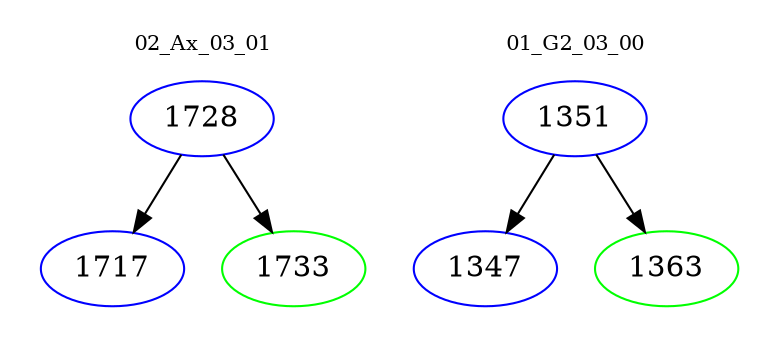 digraph{
subgraph cluster_0 {
color = white
label = "02_Ax_03_01";
fontsize=10;
T0_1728 [label="1728", color="blue"]
T0_1728 -> T0_1717 [color="black"]
T0_1717 [label="1717", color="blue"]
T0_1728 -> T0_1733 [color="black"]
T0_1733 [label="1733", color="green"]
}
subgraph cluster_1 {
color = white
label = "01_G2_03_00";
fontsize=10;
T1_1351 [label="1351", color="blue"]
T1_1351 -> T1_1347 [color="black"]
T1_1347 [label="1347", color="blue"]
T1_1351 -> T1_1363 [color="black"]
T1_1363 [label="1363", color="green"]
}
}
